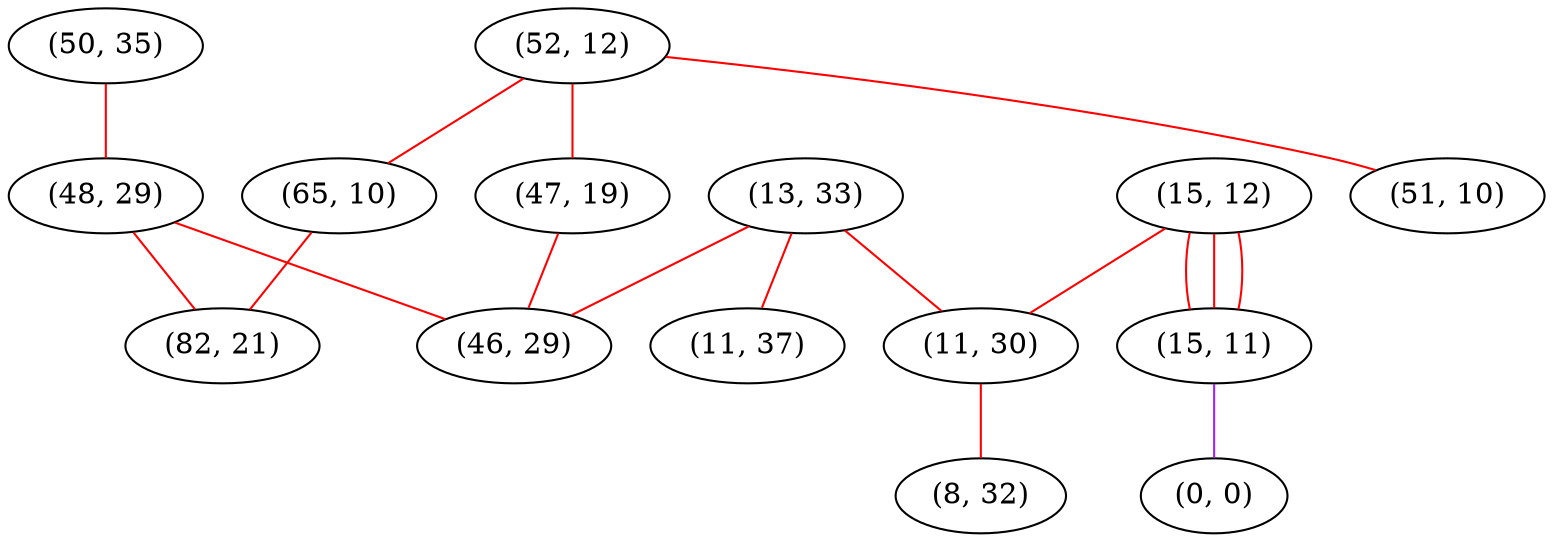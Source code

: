 graph "" {
"(15, 12)";
"(13, 33)";
"(52, 12)";
"(50, 35)";
"(11, 30)";
"(11, 37)";
"(8, 32)";
"(48, 29)";
"(15, 11)";
"(0, 0)";
"(65, 10)";
"(47, 19)";
"(82, 21)";
"(51, 10)";
"(46, 29)";
"(15, 12)" -- "(15, 11)"  [color=red, key=0, weight=1];
"(15, 12)" -- "(15, 11)"  [color=red, key=1, weight=1];
"(15, 12)" -- "(15, 11)"  [color=red, key=2, weight=1];
"(15, 12)" -- "(11, 30)"  [color=red, key=0, weight=1];
"(13, 33)" -- "(46, 29)"  [color=red, key=0, weight=1];
"(13, 33)" -- "(11, 30)"  [color=red, key=0, weight=1];
"(13, 33)" -- "(11, 37)"  [color=red, key=0, weight=1];
"(52, 12)" -- "(65, 10)"  [color=red, key=0, weight=1];
"(52, 12)" -- "(47, 19)"  [color=red, key=0, weight=1];
"(52, 12)" -- "(51, 10)"  [color=red, key=0, weight=1];
"(50, 35)" -- "(48, 29)"  [color=red, key=0, weight=1];
"(11, 30)" -- "(8, 32)"  [color=red, key=0, weight=1];
"(48, 29)" -- "(82, 21)"  [color=red, key=0, weight=1];
"(48, 29)" -- "(46, 29)"  [color=red, key=0, weight=1];
"(15, 11)" -- "(0, 0)"  [color=purple, key=0, weight=4];
"(65, 10)" -- "(82, 21)"  [color=red, key=0, weight=1];
"(47, 19)" -- "(46, 29)"  [color=red, key=0, weight=1];
}
